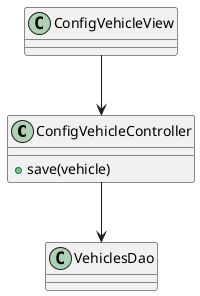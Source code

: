 @startuml
	class ConfigVehicleController {
	+save(vehicle)
	}

	ConfigVehicleController --> VehiclesDao
	ConfigVehicleView --> ConfigVehicleController
@enduml
